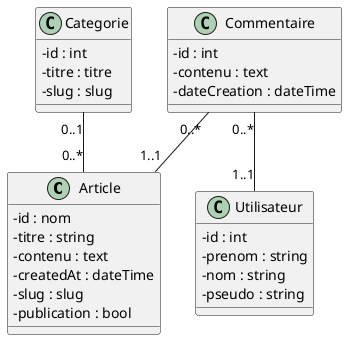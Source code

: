 @startuml
'https://plantuml.com/class-diagram
skinparam classAttributeIconSize 0


class Article {
-id : nom
-titre : string
-contenu : text
-createdAt : dateTime
-slug : slug
-publication : bool
}

class Categorie {
-id : int
-titre : titre
-slug : slug
}
Categorie "0..1"--"0..*" Article

class Commentaire {
-id : int
-contenu : text
-dateCreation : dateTime
}
Commentaire "0..*"--"1..1" Article

class Utilisateur {
-id : int
-prenom : string
-nom : string
-pseudo : string
}
Commentaire "0..*"--"1..1" Utilisateur

@enduml